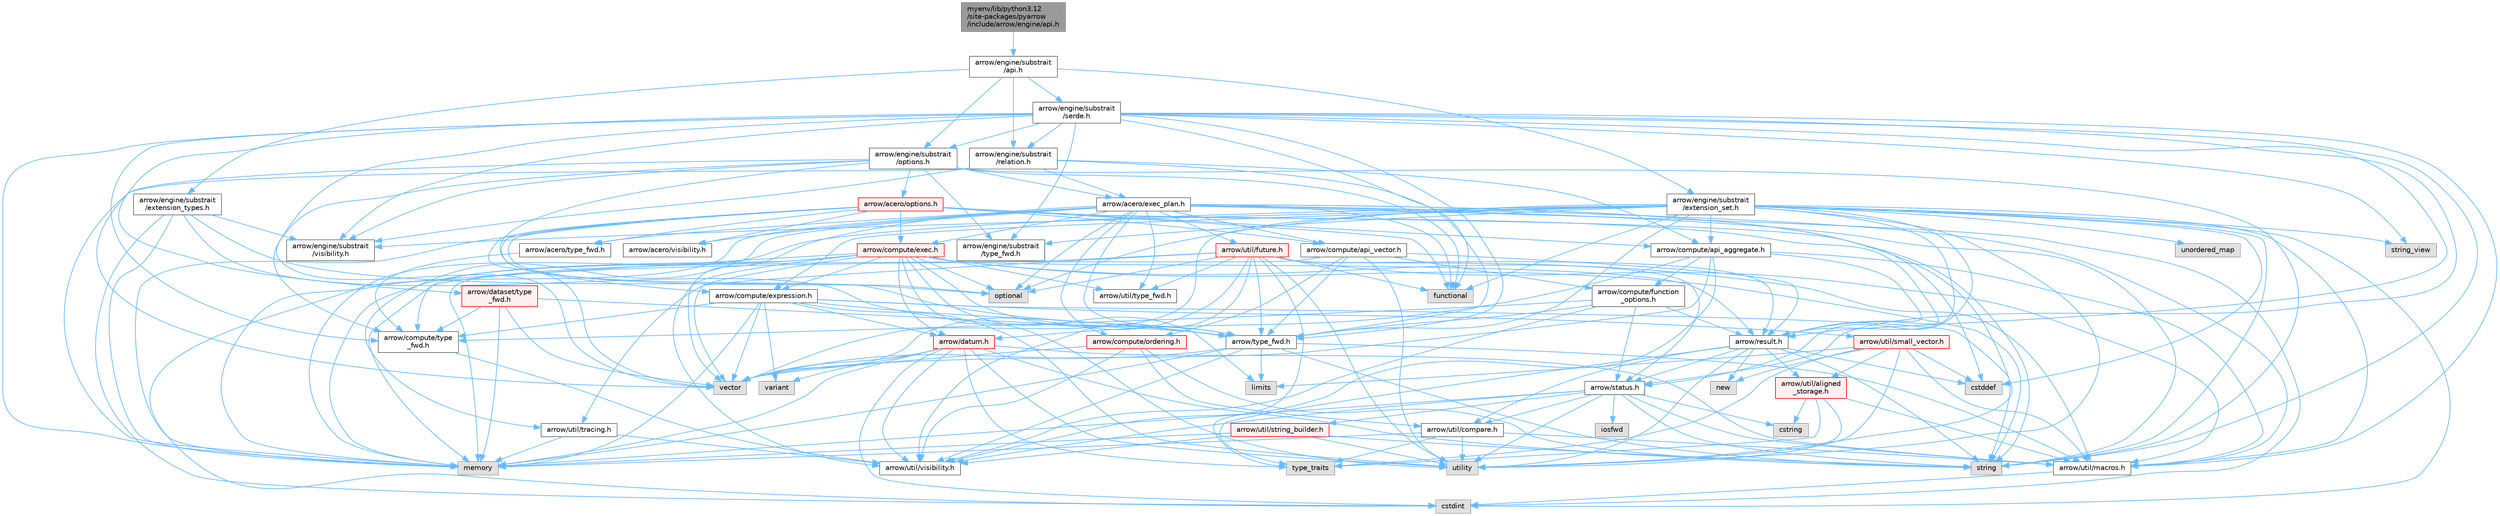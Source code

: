 digraph "myenv/lib/python3.12/site-packages/pyarrow/include/arrow/engine/api.h"
{
 // LATEX_PDF_SIZE
  bgcolor="transparent";
  edge [fontname=Helvetica,fontsize=10,labelfontname=Helvetica,labelfontsize=10];
  node [fontname=Helvetica,fontsize=10,shape=box,height=0.2,width=0.4];
  Node1 [id="Node000001",label="myenv/lib/python3.12\l/site-packages/pyarrow\l/include/arrow/engine/api.h",height=0.2,width=0.4,color="gray40", fillcolor="grey60", style="filled", fontcolor="black",tooltip=" "];
  Node1 -> Node2 [id="edge1_Node000001_Node000002",color="steelblue1",style="solid",tooltip=" "];
  Node2 [id="Node000002",label="arrow/engine/substrait\l/api.h",height=0.2,width=0.4,color="grey40", fillcolor="white", style="filled",URL="$include_2arrow_2engine_2substrait_2api_8h.html",tooltip=" "];
  Node2 -> Node3 [id="edge2_Node000002_Node000003",color="steelblue1",style="solid",tooltip=" "];
  Node3 [id="Node000003",label="arrow/engine/substrait\l/extension_set.h",height=0.2,width=0.4,color="grey40", fillcolor="white", style="filled",URL="$extension__set_8h.html",tooltip=" "];
  Node3 -> Node4 [id="edge3_Node000003_Node000004",color="steelblue1",style="solid",tooltip=" "];
  Node4 [id="Node000004",label="cstddef",height=0.2,width=0.4,color="grey60", fillcolor="#E0E0E0", style="filled",tooltip=" "];
  Node3 -> Node5 [id="edge4_Node000003_Node000005",color="steelblue1",style="solid",tooltip=" "];
  Node5 [id="Node000005",label="cstdint",height=0.2,width=0.4,color="grey60", fillcolor="#E0E0E0", style="filled",tooltip=" "];
  Node3 -> Node6 [id="edge5_Node000003_Node000006",color="steelblue1",style="solid",tooltip=" "];
  Node6 [id="Node000006",label="functional",height=0.2,width=0.4,color="grey60", fillcolor="#E0E0E0", style="filled",tooltip=" "];
  Node3 -> Node7 [id="edge6_Node000003_Node000007",color="steelblue1",style="solid",tooltip=" "];
  Node7 [id="Node000007",label="memory",height=0.2,width=0.4,color="grey60", fillcolor="#E0E0E0", style="filled",tooltip=" "];
  Node3 -> Node8 [id="edge7_Node000003_Node000008",color="steelblue1",style="solid",tooltip=" "];
  Node8 [id="Node000008",label="optional",height=0.2,width=0.4,color="grey60", fillcolor="#E0E0E0", style="filled",tooltip=" "];
  Node3 -> Node9 [id="edge8_Node000003_Node000009",color="steelblue1",style="solid",tooltip=" "];
  Node9 [id="Node000009",label="string",height=0.2,width=0.4,color="grey60", fillcolor="#E0E0E0", style="filled",tooltip=" "];
  Node3 -> Node10 [id="edge9_Node000003_Node000010",color="steelblue1",style="solid",tooltip=" "];
  Node10 [id="Node000010",label="string_view",height=0.2,width=0.4,color="grey60", fillcolor="#E0E0E0", style="filled",tooltip=" "];
  Node3 -> Node11 [id="edge10_Node000003_Node000011",color="steelblue1",style="solid",tooltip=" "];
  Node11 [id="Node000011",label="unordered_map",height=0.2,width=0.4,color="grey60", fillcolor="#E0E0E0", style="filled",tooltip=" "];
  Node3 -> Node12 [id="edge11_Node000003_Node000012",color="steelblue1",style="solid",tooltip=" "];
  Node12 [id="Node000012",label="utility",height=0.2,width=0.4,color="grey60", fillcolor="#E0E0E0", style="filled",tooltip=" "];
  Node3 -> Node13 [id="edge12_Node000003_Node000013",color="steelblue1",style="solid",tooltip=" "];
  Node13 [id="Node000013",label="vector",height=0.2,width=0.4,color="grey60", fillcolor="#E0E0E0", style="filled",tooltip=" "];
  Node3 -> Node14 [id="edge13_Node000003_Node000014",color="steelblue1",style="solid",tooltip=" "];
  Node14 [id="Node000014",label="arrow/compute/api_aggregate.h",height=0.2,width=0.4,color="grey40", fillcolor="white", style="filled",URL="$api__aggregate_8h.html",tooltip=" "];
  Node14 -> Node13 [id="edge14_Node000014_Node000013",color="steelblue1",style="solid",tooltip=" "];
  Node14 -> Node15 [id="edge15_Node000014_Node000015",color="steelblue1",style="solid",tooltip=" "];
  Node15 [id="Node000015",label="arrow/compute/function\l_options.h",height=0.2,width=0.4,color="grey40", fillcolor="white", style="filled",URL="$function__options_8h.html",tooltip=" "];
  Node15 -> Node16 [id="edge16_Node000015_Node000016",color="steelblue1",style="solid",tooltip=" "];
  Node16 [id="Node000016",label="arrow/compute/type\l_fwd.h",height=0.2,width=0.4,color="grey40", fillcolor="white", style="filled",URL="$arrow_2compute_2type__fwd_8h.html",tooltip=" "];
  Node16 -> Node17 [id="edge17_Node000016_Node000017",color="steelblue1",style="solid",tooltip=" "];
  Node17 [id="Node000017",label="arrow/util/visibility.h",height=0.2,width=0.4,color="grey40", fillcolor="white", style="filled",URL="$include_2arrow_2util_2visibility_8h.html",tooltip=" "];
  Node15 -> Node18 [id="edge18_Node000015_Node000018",color="steelblue1",style="solid",tooltip=" "];
  Node18 [id="Node000018",label="arrow/result.h",height=0.2,width=0.4,color="grey40", fillcolor="white", style="filled",URL="$result_8h.html",tooltip=" "];
  Node18 -> Node4 [id="edge19_Node000018_Node000004",color="steelblue1",style="solid",tooltip=" "];
  Node18 -> Node19 [id="edge20_Node000018_Node000019",color="steelblue1",style="solid",tooltip=" "];
  Node19 [id="Node000019",label="new",height=0.2,width=0.4,color="grey60", fillcolor="#E0E0E0", style="filled",tooltip=" "];
  Node18 -> Node9 [id="edge21_Node000018_Node000009",color="steelblue1",style="solid",tooltip=" "];
  Node18 -> Node20 [id="edge22_Node000018_Node000020",color="steelblue1",style="solid",tooltip=" "];
  Node20 [id="Node000020",label="type_traits",height=0.2,width=0.4,color="grey60", fillcolor="#E0E0E0", style="filled",tooltip=" "];
  Node18 -> Node12 [id="edge23_Node000018_Node000012",color="steelblue1",style="solid",tooltip=" "];
  Node18 -> Node21 [id="edge24_Node000018_Node000021",color="steelblue1",style="solid",tooltip=" "];
  Node21 [id="Node000021",label="arrow/status.h",height=0.2,width=0.4,color="grey40", fillcolor="white", style="filled",URL="$status_8h.html",tooltip=" "];
  Node21 -> Node22 [id="edge25_Node000021_Node000022",color="steelblue1",style="solid",tooltip=" "];
  Node22 [id="Node000022",label="cstring",height=0.2,width=0.4,color="grey60", fillcolor="#E0E0E0", style="filled",tooltip=" "];
  Node21 -> Node23 [id="edge26_Node000021_Node000023",color="steelblue1",style="solid",tooltip=" "];
  Node23 [id="Node000023",label="iosfwd",height=0.2,width=0.4,color="grey60", fillcolor="#E0E0E0", style="filled",tooltip=" "];
  Node21 -> Node7 [id="edge27_Node000021_Node000007",color="steelblue1",style="solid",tooltip=" "];
  Node21 -> Node9 [id="edge28_Node000021_Node000009",color="steelblue1",style="solid",tooltip=" "];
  Node21 -> Node12 [id="edge29_Node000021_Node000012",color="steelblue1",style="solid",tooltip=" "];
  Node21 -> Node24 [id="edge30_Node000021_Node000024",color="steelblue1",style="solid",tooltip=" "];
  Node24 [id="Node000024",label="arrow/util/compare.h",height=0.2,width=0.4,color="grey40", fillcolor="white", style="filled",URL="$util_2compare_8h.html",tooltip=" "];
  Node24 -> Node7 [id="edge31_Node000024_Node000007",color="steelblue1",style="solid",tooltip=" "];
  Node24 -> Node20 [id="edge32_Node000024_Node000020",color="steelblue1",style="solid",tooltip=" "];
  Node24 -> Node12 [id="edge33_Node000024_Node000012",color="steelblue1",style="solid",tooltip=" "];
  Node24 -> Node25 [id="edge34_Node000024_Node000025",color="steelblue1",style="solid",tooltip=" "];
  Node25 [id="Node000025",label="arrow/util/macros.h",height=0.2,width=0.4,color="grey40", fillcolor="white", style="filled",URL="$macros_8h.html",tooltip=" "];
  Node25 -> Node5 [id="edge35_Node000025_Node000005",color="steelblue1",style="solid",tooltip=" "];
  Node21 -> Node25 [id="edge36_Node000021_Node000025",color="steelblue1",style="solid",tooltip=" "];
  Node21 -> Node26 [id="edge37_Node000021_Node000026",color="steelblue1",style="solid",tooltip=" "];
  Node26 [id="Node000026",label="arrow/util/string_builder.h",height=0.2,width=0.4,color="red", fillcolor="#FFF0F0", style="filled",URL="$string__builder_8h.html",tooltip=" "];
  Node26 -> Node7 [id="edge38_Node000026_Node000007",color="steelblue1",style="solid",tooltip=" "];
  Node26 -> Node9 [id="edge39_Node000026_Node000009",color="steelblue1",style="solid",tooltip=" "];
  Node26 -> Node12 [id="edge40_Node000026_Node000012",color="steelblue1",style="solid",tooltip=" "];
  Node26 -> Node17 [id="edge41_Node000026_Node000017",color="steelblue1",style="solid",tooltip=" "];
  Node21 -> Node17 [id="edge42_Node000021_Node000017",color="steelblue1",style="solid",tooltip=" "];
  Node18 -> Node28 [id="edge43_Node000018_Node000028",color="steelblue1",style="solid",tooltip=" "];
  Node28 [id="Node000028",label="arrow/util/aligned\l_storage.h",height=0.2,width=0.4,color="red", fillcolor="#FFF0F0", style="filled",URL="$aligned__storage_8h.html",tooltip=" "];
  Node28 -> Node22 [id="edge44_Node000028_Node000022",color="steelblue1",style="solid",tooltip=" "];
  Node28 -> Node20 [id="edge45_Node000028_Node000020",color="steelblue1",style="solid",tooltip=" "];
  Node28 -> Node12 [id="edge46_Node000028_Node000012",color="steelblue1",style="solid",tooltip=" "];
  Node28 -> Node25 [id="edge47_Node000028_Node000025",color="steelblue1",style="solid",tooltip=" "];
  Node18 -> Node24 [id="edge48_Node000018_Node000024",color="steelblue1",style="solid",tooltip=" "];
  Node15 -> Node21 [id="edge49_Node000015_Node000021",color="steelblue1",style="solid",tooltip=" "];
  Node15 -> Node30 [id="edge50_Node000015_Node000030",color="steelblue1",style="solid",tooltip=" "];
  Node30 [id="Node000030",label="arrow/type_fwd.h",height=0.2,width=0.4,color="grey40", fillcolor="white", style="filled",URL="$arrow_2type__fwd_8h.html",tooltip=" "];
  Node30 -> Node31 [id="edge51_Node000030_Node000031",color="steelblue1",style="solid",tooltip=" "];
  Node31 [id="Node000031",label="limits",height=0.2,width=0.4,color="grey60", fillcolor="#E0E0E0", style="filled",tooltip=" "];
  Node30 -> Node7 [id="edge52_Node000030_Node000007",color="steelblue1",style="solid",tooltip=" "];
  Node30 -> Node9 [id="edge53_Node000030_Node000009",color="steelblue1",style="solid",tooltip=" "];
  Node30 -> Node13 [id="edge54_Node000030_Node000013",color="steelblue1",style="solid",tooltip=" "];
  Node30 -> Node25 [id="edge55_Node000030_Node000025",color="steelblue1",style="solid",tooltip=" "];
  Node30 -> Node17 [id="edge56_Node000030_Node000017",color="steelblue1",style="solid",tooltip=" "];
  Node15 -> Node17 [id="edge57_Node000015_Node000017",color="steelblue1",style="solid",tooltip=" "];
  Node14 -> Node32 [id="edge58_Node000014_Node000032",color="steelblue1",style="solid",tooltip=" "];
  Node32 [id="Node000032",label="arrow/datum.h",height=0.2,width=0.4,color="red", fillcolor="#FFF0F0", style="filled",URL="$datum_8h.html",tooltip=" "];
  Node32 -> Node5 [id="edge59_Node000032_Node000005",color="steelblue1",style="solid",tooltip=" "];
  Node32 -> Node7 [id="edge60_Node000032_Node000007",color="steelblue1",style="solid",tooltip=" "];
  Node32 -> Node9 [id="edge61_Node000032_Node000009",color="steelblue1",style="solid",tooltip=" "];
  Node32 -> Node20 [id="edge62_Node000032_Node000020",color="steelblue1",style="solid",tooltip=" "];
  Node32 -> Node12 [id="edge63_Node000032_Node000012",color="steelblue1",style="solid",tooltip=" "];
  Node32 -> Node33 [id="edge64_Node000032_Node000033",color="steelblue1",style="solid",tooltip=" "];
  Node33 [id="Node000033",label="variant",height=0.2,width=0.4,color="grey60", fillcolor="#E0E0E0", style="filled",tooltip=" "];
  Node32 -> Node13 [id="edge65_Node000032_Node000013",color="steelblue1",style="solid",tooltip=" "];
  Node32 -> Node25 [id="edge66_Node000032_Node000025",color="steelblue1",style="solid",tooltip=" "];
  Node32 -> Node17 [id="edge67_Node000032_Node000017",color="steelblue1",style="solid",tooltip=" "];
  Node14 -> Node18 [id="edge68_Node000014_Node000018",color="steelblue1",style="solid",tooltip=" "];
  Node14 -> Node25 [id="edge69_Node000014_Node000025",color="steelblue1",style="solid",tooltip=" "];
  Node14 -> Node17 [id="edge70_Node000014_Node000017",color="steelblue1",style="solid",tooltip=" "];
  Node3 -> Node65 [id="edge71_Node000003_Node000065",color="steelblue1",style="solid",tooltip=" "];
  Node65 [id="Node000065",label="arrow/compute/expression.h",height=0.2,width=0.4,color="grey40", fillcolor="white", style="filled",URL="$expression_8h.html",tooltip=" "];
  Node65 -> Node7 [id="edge72_Node000065_Node000007",color="steelblue1",style="solid",tooltip=" "];
  Node65 -> Node9 [id="edge73_Node000065_Node000009",color="steelblue1",style="solid",tooltip=" "];
  Node65 -> Node12 [id="edge74_Node000065_Node000012",color="steelblue1",style="solid",tooltip=" "];
  Node65 -> Node33 [id="edge75_Node000065_Node000033",color="steelblue1",style="solid",tooltip=" "];
  Node65 -> Node13 [id="edge76_Node000065_Node000013",color="steelblue1",style="solid",tooltip=" "];
  Node65 -> Node16 [id="edge77_Node000065_Node000016",color="steelblue1",style="solid",tooltip=" "];
  Node65 -> Node32 [id="edge78_Node000065_Node000032",color="steelblue1",style="solid",tooltip=" "];
  Node65 -> Node30 [id="edge79_Node000065_Node000030",color="steelblue1",style="solid",tooltip=" "];
  Node65 -> Node66 [id="edge80_Node000065_Node000066",color="steelblue1",style="solid",tooltip=" "];
  Node66 [id="Node000066",label="arrow/util/small_vector.h",height=0.2,width=0.4,color="red", fillcolor="#FFF0F0", style="filled",URL="$small__vector_8h.html",tooltip=" "];
  Node66 -> Node4 [id="edge81_Node000066_Node000004",color="steelblue1",style="solid",tooltip=" "];
  Node66 -> Node31 [id="edge82_Node000066_Node000031",color="steelblue1",style="solid",tooltip=" "];
  Node66 -> Node19 [id="edge83_Node000066_Node000019",color="steelblue1",style="solid",tooltip=" "];
  Node66 -> Node20 [id="edge84_Node000066_Node000020",color="steelblue1",style="solid",tooltip=" "];
  Node66 -> Node12 [id="edge85_Node000066_Node000012",color="steelblue1",style="solid",tooltip=" "];
  Node66 -> Node28 [id="edge86_Node000066_Node000028",color="steelblue1",style="solid",tooltip=" "];
  Node66 -> Node25 [id="edge87_Node000066_Node000025",color="steelblue1",style="solid",tooltip=" "];
  Node3 -> Node68 [id="edge88_Node000003_Node000068",color="steelblue1",style="solid",tooltip=" "];
  Node68 [id="Node000068",label="arrow/engine/substrait\l/type_fwd.h",height=0.2,width=0.4,color="grey40", fillcolor="white", style="filled",URL="$arrow_2engine_2substrait_2type__fwd_8h.html",tooltip=" "];
  Node3 -> Node69 [id="edge89_Node000003_Node000069",color="steelblue1",style="solid",tooltip=" "];
  Node69 [id="Node000069",label="arrow/engine/substrait\l/visibility.h",height=0.2,width=0.4,color="grey40", fillcolor="white", style="filled",URL="$include_2arrow_2engine_2substrait_2visibility_8h.html",tooltip=" "];
  Node3 -> Node18 [id="edge90_Node000003_Node000018",color="steelblue1",style="solid",tooltip=" "];
  Node3 -> Node21 [id="edge91_Node000003_Node000021",color="steelblue1",style="solid",tooltip=" "];
  Node3 -> Node30 [id="edge92_Node000003_Node000030",color="steelblue1",style="solid",tooltip=" "];
  Node3 -> Node25 [id="edge93_Node000003_Node000025",color="steelblue1",style="solid",tooltip=" "];
  Node2 -> Node70 [id="edge94_Node000002_Node000070",color="steelblue1",style="solid",tooltip=" "];
  Node70 [id="Node000070",label="arrow/engine/substrait\l/extension_types.h",height=0.2,width=0.4,color="grey40", fillcolor="white", style="filled",URL="$extension__types_8h.html",tooltip=" "];
  Node70 -> Node5 [id="edge95_Node000070_Node000005",color="steelblue1",style="solid",tooltip=" "];
  Node70 -> Node7 [id="edge96_Node000070_Node000007",color="steelblue1",style="solid",tooltip=" "];
  Node70 -> Node8 [id="edge97_Node000070_Node000008",color="steelblue1",style="solid",tooltip=" "];
  Node70 -> Node69 [id="edge98_Node000070_Node000069",color="steelblue1",style="solid",tooltip=" "];
  Node70 -> Node30 [id="edge99_Node000070_Node000030",color="steelblue1",style="solid",tooltip=" "];
  Node2 -> Node71 [id="edge100_Node000002_Node000071",color="steelblue1",style="solid",tooltip=" "];
  Node71 [id="Node000071",label="arrow/engine/substrait\l/options.h",height=0.2,width=0.4,color="grey40", fillcolor="white", style="filled",URL="$engine_2substrait_2options_8h.html",tooltip=" "];
  Node71 -> Node6 [id="edge101_Node000071_Node000006",color="steelblue1",style="solid",tooltip=" "];
  Node71 -> Node9 [id="edge102_Node000071_Node000009",color="steelblue1",style="solid",tooltip=" "];
  Node71 -> Node13 [id="edge103_Node000071_Node000013",color="steelblue1",style="solid",tooltip=" "];
  Node71 -> Node72 [id="edge104_Node000071_Node000072",color="steelblue1",style="solid",tooltip=" "];
  Node72 [id="Node000072",label="arrow/acero/exec_plan.h",height=0.2,width=0.4,color="grey40", fillcolor="white", style="filled",URL="$exec__plan_8h.html",tooltip=" "];
  Node72 -> Node4 [id="edge105_Node000072_Node000004",color="steelblue1",style="solid",tooltip=" "];
  Node72 -> Node5 [id="edge106_Node000072_Node000005",color="steelblue1",style="solid",tooltip=" "];
  Node72 -> Node6 [id="edge107_Node000072_Node000006",color="steelblue1",style="solid",tooltip=" "];
  Node72 -> Node7 [id="edge108_Node000072_Node000007",color="steelblue1",style="solid",tooltip=" "];
  Node72 -> Node8 [id="edge109_Node000072_Node000008",color="steelblue1",style="solid",tooltip=" "];
  Node72 -> Node9 [id="edge110_Node000072_Node000009",color="steelblue1",style="solid",tooltip=" "];
  Node72 -> Node12 [id="edge111_Node000072_Node000012",color="steelblue1",style="solid",tooltip=" "];
  Node72 -> Node13 [id="edge112_Node000072_Node000013",color="steelblue1",style="solid",tooltip=" "];
  Node72 -> Node73 [id="edge113_Node000072_Node000073",color="steelblue1",style="solid",tooltip=" "];
  Node73 [id="Node000073",label="arrow/acero/type_fwd.h",height=0.2,width=0.4,color="grey40", fillcolor="white", style="filled",URL="$arrow_2acero_2type__fwd_8h.html",tooltip=" "];
  Node73 -> Node16 [id="edge114_Node000073_Node000016",color="steelblue1",style="solid",tooltip=" "];
  Node72 -> Node74 [id="edge115_Node000072_Node000074",color="steelblue1",style="solid",tooltip=" "];
  Node74 [id="Node000074",label="arrow/acero/visibility.h",height=0.2,width=0.4,color="grey40", fillcolor="white", style="filled",URL="$include_2arrow_2acero_2visibility_8h.html",tooltip=" "];
  Node72 -> Node75 [id="edge116_Node000072_Node000075",color="steelblue1",style="solid",tooltip=" "];
  Node75 [id="Node000075",label="arrow/compute/api_vector.h",height=0.2,width=0.4,color="grey40", fillcolor="white", style="filled",URL="$api__vector_8h.html",tooltip=" "];
  Node75 -> Node7 [id="edge117_Node000075_Node000007",color="steelblue1",style="solid",tooltip=" "];
  Node75 -> Node12 [id="edge118_Node000075_Node000012",color="steelblue1",style="solid",tooltip=" "];
  Node75 -> Node15 [id="edge119_Node000075_Node000015",color="steelblue1",style="solid",tooltip=" "];
  Node75 -> Node76 [id="edge120_Node000075_Node000076",color="steelblue1",style="solid",tooltip=" "];
  Node76 [id="Node000076",label="arrow/compute/ordering.h",height=0.2,width=0.4,color="red", fillcolor="#FFF0F0", style="filled",URL="$ordering_8h.html",tooltip=" "];
  Node76 -> Node9 [id="edge121_Node000076_Node000009",color="steelblue1",style="solid",tooltip=" "];
  Node76 -> Node13 [id="edge122_Node000076_Node000013",color="steelblue1",style="solid",tooltip=" "];
  Node76 -> Node24 [id="edge123_Node000076_Node000024",color="steelblue1",style="solid",tooltip=" "];
  Node76 -> Node17 [id="edge124_Node000076_Node000017",color="steelblue1",style="solid",tooltip=" "];
  Node75 -> Node18 [id="edge125_Node000075_Node000018",color="steelblue1",style="solid",tooltip=" "];
  Node75 -> Node30 [id="edge126_Node000075_Node000030",color="steelblue1",style="solid",tooltip=" "];
  Node72 -> Node77 [id="edge127_Node000072_Node000077",color="steelblue1",style="solid",tooltip=" "];
  Node77 [id="Node000077",label="arrow/compute/exec.h",height=0.2,width=0.4,color="red", fillcolor="#FFF0F0", style="filled",URL="$exec_8h.html",tooltip=" "];
  Node77 -> Node5 [id="edge128_Node000077_Node000005",color="steelblue1",style="solid",tooltip=" "];
  Node77 -> Node31 [id="edge129_Node000077_Node000031",color="steelblue1",style="solid",tooltip=" "];
  Node77 -> Node7 [id="edge130_Node000077_Node000007",color="steelblue1",style="solid",tooltip=" "];
  Node77 -> Node8 [id="edge131_Node000077_Node000008",color="steelblue1",style="solid",tooltip=" "];
  Node77 -> Node9 [id="edge132_Node000077_Node000009",color="steelblue1",style="solid",tooltip=" "];
  Node77 -> Node12 [id="edge133_Node000077_Node000012",color="steelblue1",style="solid",tooltip=" "];
  Node77 -> Node13 [id="edge134_Node000077_Node000013",color="steelblue1",style="solid",tooltip=" "];
  Node77 -> Node65 [id="edge135_Node000077_Node000065",color="steelblue1",style="solid",tooltip=" "];
  Node77 -> Node16 [id="edge136_Node000077_Node000016",color="steelblue1",style="solid",tooltip=" "];
  Node77 -> Node32 [id="edge137_Node000077_Node000032",color="steelblue1",style="solid",tooltip=" "];
  Node77 -> Node18 [id="edge138_Node000077_Node000018",color="steelblue1",style="solid",tooltip=" "];
  Node77 -> Node30 [id="edge139_Node000077_Node000030",color="steelblue1",style="solid",tooltip=" "];
  Node77 -> Node25 [id="edge140_Node000077_Node000025",color="steelblue1",style="solid",tooltip=" "];
  Node77 -> Node78 [id="edge141_Node000077_Node000078",color="steelblue1",style="solid",tooltip=" "];
  Node78 [id="Node000078",label="arrow/util/type_fwd.h",height=0.2,width=0.4,color="grey40", fillcolor="white", style="filled",URL="$arrow_2util_2type__fwd_8h.html",tooltip=" "];
  Node77 -> Node17 [id="edge142_Node000077_Node000017",color="steelblue1",style="solid",tooltip=" "];
  Node72 -> Node76 [id="edge143_Node000072_Node000076",color="steelblue1",style="solid",tooltip=" "];
  Node72 -> Node30 [id="edge144_Node000072_Node000030",color="steelblue1",style="solid",tooltip=" "];
  Node72 -> Node79 [id="edge145_Node000072_Node000079",color="steelblue1",style="solid",tooltip=" "];
  Node79 [id="Node000079",label="arrow/util/future.h",height=0.2,width=0.4,color="red", fillcolor="#FFF0F0", style="filled",URL="$future_8h.html",tooltip=" "];
  Node79 -> Node6 [id="edge146_Node000079_Node000006",color="steelblue1",style="solid",tooltip=" "];
  Node79 -> Node7 [id="edge147_Node000079_Node000007",color="steelblue1",style="solid",tooltip=" "];
  Node79 -> Node8 [id="edge148_Node000079_Node000008",color="steelblue1",style="solid",tooltip=" "];
  Node79 -> Node20 [id="edge149_Node000079_Node000020",color="steelblue1",style="solid",tooltip=" "];
  Node79 -> Node12 [id="edge150_Node000079_Node000012",color="steelblue1",style="solid",tooltip=" "];
  Node79 -> Node13 [id="edge151_Node000079_Node000013",color="steelblue1",style="solid",tooltip=" "];
  Node79 -> Node18 [id="edge152_Node000079_Node000018",color="steelblue1",style="solid",tooltip=" "];
  Node79 -> Node21 [id="edge153_Node000079_Node000021",color="steelblue1",style="solid",tooltip=" "];
  Node79 -> Node30 [id="edge154_Node000079_Node000030",color="steelblue1",style="solid",tooltip=" "];
  Node79 -> Node25 [id="edge155_Node000079_Node000025",color="steelblue1",style="solid",tooltip=" "];
  Node79 -> Node84 [id="edge156_Node000079_Node000084",color="steelblue1",style="solid",tooltip=" "];
  Node84 [id="Node000084",label="arrow/util/tracing.h",height=0.2,width=0.4,color="grey40", fillcolor="white", style="filled",URL="$tracing_8h.html",tooltip=" "];
  Node84 -> Node7 [id="edge157_Node000084_Node000007",color="steelblue1",style="solid",tooltip=" "];
  Node84 -> Node17 [id="edge158_Node000084_Node000017",color="steelblue1",style="solid",tooltip=" "];
  Node79 -> Node78 [id="edge159_Node000079_Node000078",color="steelblue1",style="solid",tooltip=" "];
  Node79 -> Node17 [id="edge160_Node000079_Node000017",color="steelblue1",style="solid",tooltip=" "];
  Node72 -> Node25 [id="edge161_Node000072_Node000025",color="steelblue1",style="solid",tooltip=" "];
  Node72 -> Node84 [id="edge162_Node000072_Node000084",color="steelblue1",style="solid",tooltip=" "];
  Node72 -> Node78 [id="edge163_Node000072_Node000078",color="steelblue1",style="solid",tooltip=" "];
  Node71 -> Node85 [id="edge164_Node000071_Node000085",color="steelblue1",style="solid",tooltip=" "];
  Node85 [id="Node000085",label="arrow/acero/options.h",height=0.2,width=0.4,color="red", fillcolor="#FFF0F0", style="filled",URL="$acero_2options_8h.html",tooltip=" "];
  Node85 -> Node6 [id="edge165_Node000085_Node000006",color="steelblue1",style="solid",tooltip=" "];
  Node85 -> Node7 [id="edge166_Node000085_Node000007",color="steelblue1",style="solid",tooltip=" "];
  Node85 -> Node8 [id="edge167_Node000085_Node000008",color="steelblue1",style="solid",tooltip=" "];
  Node85 -> Node9 [id="edge168_Node000085_Node000009",color="steelblue1",style="solid",tooltip=" "];
  Node85 -> Node13 [id="edge169_Node000085_Node000013",color="steelblue1",style="solid",tooltip=" "];
  Node85 -> Node73 [id="edge170_Node000085_Node000073",color="steelblue1",style="solid",tooltip=" "];
  Node85 -> Node74 [id="edge171_Node000085_Node000074",color="steelblue1",style="solid",tooltip=" "];
  Node85 -> Node14 [id="edge172_Node000085_Node000014",color="steelblue1",style="solid",tooltip=" "];
  Node85 -> Node75 [id="edge173_Node000085_Node000075",color="steelblue1",style="solid",tooltip=" "];
  Node85 -> Node77 [id="edge174_Node000085_Node000077",color="steelblue1",style="solid",tooltip=" "];
  Node85 -> Node65 [id="edge175_Node000085_Node000065",color="steelblue1",style="solid",tooltip=" "];
  Node85 -> Node18 [id="edge176_Node000085_Node000018",color="steelblue1",style="solid",tooltip=" "];
  Node71 -> Node16 [id="edge177_Node000071_Node000016",color="steelblue1",style="solid",tooltip=" "];
  Node71 -> Node68 [id="edge178_Node000071_Node000068",color="steelblue1",style="solid",tooltip=" "];
  Node71 -> Node69 [id="edge179_Node000071_Node000069",color="steelblue1",style="solid",tooltip=" "];
  Node71 -> Node30 [id="edge180_Node000071_Node000030",color="steelblue1",style="solid",tooltip=" "];
  Node2 -> Node105 [id="edge181_Node000002_Node000105",color="steelblue1",style="solid",tooltip=" "];
  Node105 [id="Node000105",label="arrow/engine/substrait\l/relation.h",height=0.2,width=0.4,color="grey40", fillcolor="white", style="filled",URL="$relation_8h.html",tooltip=" "];
  Node105 -> Node7 [id="edge182_Node000105_Node000007",color="steelblue1",style="solid",tooltip=" "];
  Node105 -> Node72 [id="edge183_Node000105_Node000072",color="steelblue1",style="solid",tooltip=" "];
  Node105 -> Node14 [id="edge184_Node000105_Node000014",color="steelblue1",style="solid",tooltip=" "];
  Node105 -> Node69 [id="edge185_Node000105_Node000069",color="steelblue1",style="solid",tooltip=" "];
  Node105 -> Node30 [id="edge186_Node000105_Node000030",color="steelblue1",style="solid",tooltip=" "];
  Node2 -> Node106 [id="edge187_Node000002_Node000106",color="steelblue1",style="solid",tooltip=" "];
  Node106 [id="Node000106",label="arrow/engine/substrait\l/serde.h",height=0.2,width=0.4,color="grey40", fillcolor="white", style="filled",URL="$serde_8h.html",tooltip=" "];
  Node106 -> Node6 [id="edge188_Node000106_Node000006",color="steelblue1",style="solid",tooltip=" "];
  Node106 -> Node7 [id="edge189_Node000106_Node000007",color="steelblue1",style="solid",tooltip=" "];
  Node106 -> Node9 [id="edge190_Node000106_Node000009",color="steelblue1",style="solid",tooltip=" "];
  Node106 -> Node10 [id="edge191_Node000106_Node000010",color="steelblue1",style="solid",tooltip=" "];
  Node106 -> Node13 [id="edge192_Node000106_Node000013",color="steelblue1",style="solid",tooltip=" "];
  Node106 -> Node16 [id="edge193_Node000106_Node000016",color="steelblue1",style="solid",tooltip=" "];
  Node106 -> Node107 [id="edge194_Node000106_Node000107",color="steelblue1",style="solid",tooltip=" "];
  Node107 [id="Node000107",label="arrow/dataset/type\l_fwd.h",height=0.2,width=0.4,color="red", fillcolor="#FFF0F0", style="filled",URL="$arrow_2dataset_2type__fwd_8h.html",tooltip=" "];
  Node107 -> Node7 [id="edge195_Node000107_Node000007",color="steelblue1",style="solid",tooltip=" "];
  Node107 -> Node13 [id="edge196_Node000107_Node000013",color="steelblue1",style="solid",tooltip=" "];
  Node107 -> Node16 [id="edge197_Node000107_Node000016",color="steelblue1",style="solid",tooltip=" "];
  Node107 -> Node30 [id="edge198_Node000107_Node000030",color="steelblue1",style="solid",tooltip=" "];
  Node106 -> Node71 [id="edge199_Node000106_Node000071",color="steelblue1",style="solid",tooltip=" "];
  Node106 -> Node105 [id="edge200_Node000106_Node000105",color="steelblue1",style="solid",tooltip=" "];
  Node106 -> Node68 [id="edge201_Node000106_Node000068",color="steelblue1",style="solid",tooltip=" "];
  Node106 -> Node69 [id="edge202_Node000106_Node000069",color="steelblue1",style="solid",tooltip=" "];
  Node106 -> Node18 [id="edge203_Node000106_Node000018",color="steelblue1",style="solid",tooltip=" "];
  Node106 -> Node21 [id="edge204_Node000106_Node000021",color="steelblue1",style="solid",tooltip=" "];
  Node106 -> Node30 [id="edge205_Node000106_Node000030",color="steelblue1",style="solid",tooltip=" "];
  Node106 -> Node25 [id="edge206_Node000106_Node000025",color="steelblue1",style="solid",tooltip=" "];
}
